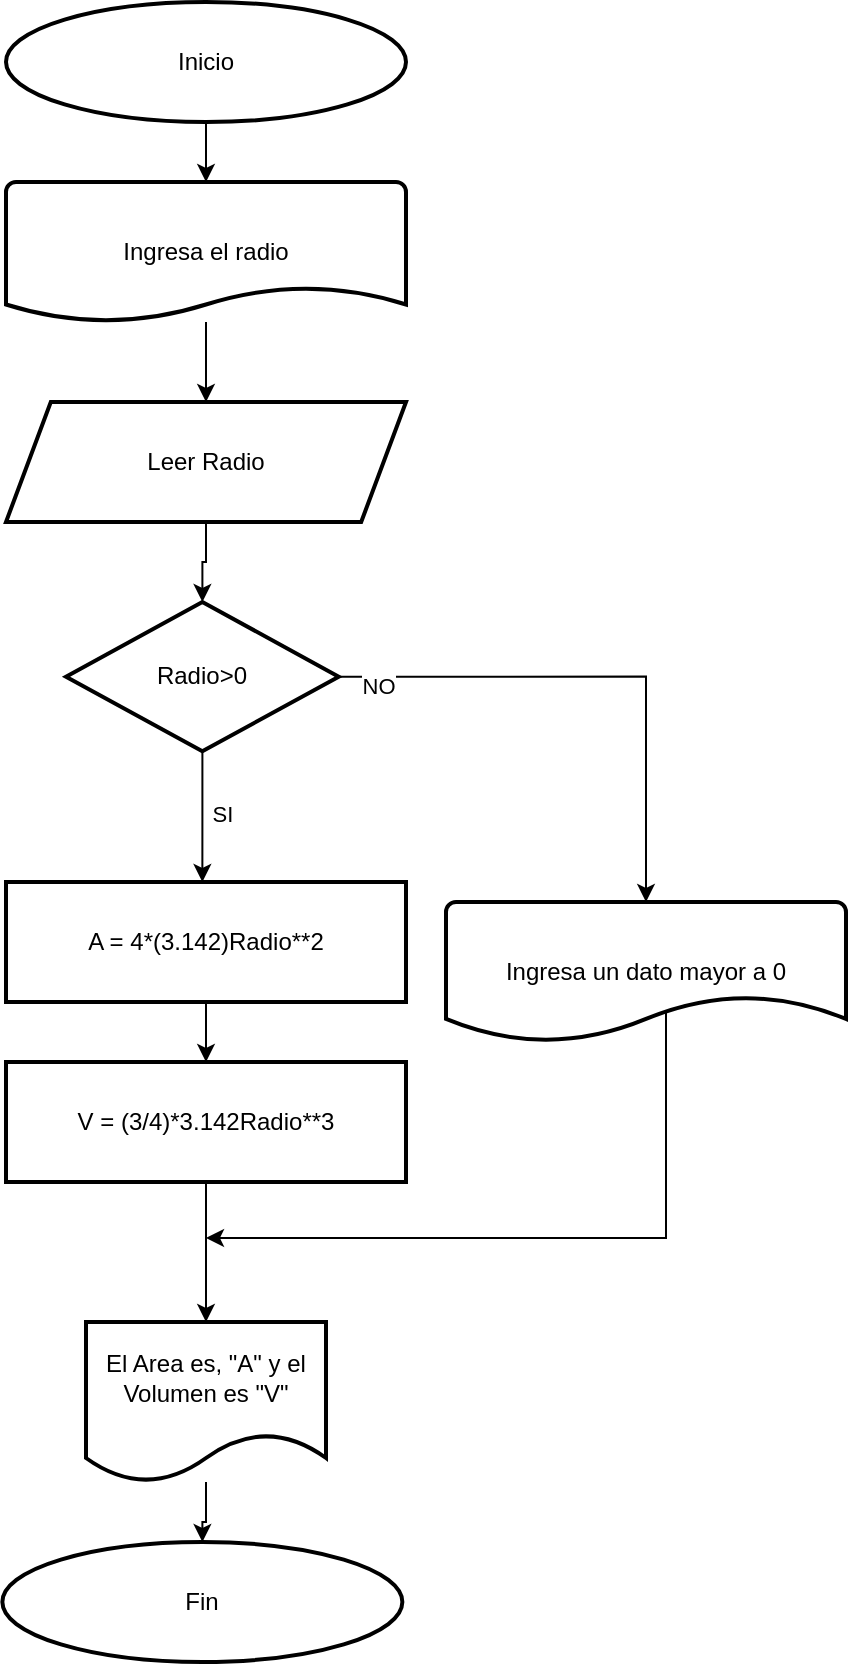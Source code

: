 <mxfile version="26.0.12">
  <diagram name="Página-1" id="h0Ks2oiWAQ2t9U3HUOyq">
    <mxGraphModel dx="1489" dy="807" grid="1" gridSize="10" guides="1" tooltips="1" connect="1" arrows="1" fold="1" page="1" pageScale="1" pageWidth="850" pageHeight="1100" math="0" shadow="0">
      <root>
        <mxCell id="0" />
        <mxCell id="1" parent="0" />
        <mxCell id="qqE1wTDJCGlCCUb7xO_F-3" value="" style="edgeStyle=orthogonalEdgeStyle;rounded=0;orthogonalLoop=1;jettySize=auto;html=1;" edge="1" parent="1" source="qqE1wTDJCGlCCUb7xO_F-1">
          <mxGeometry relative="1" as="geometry">
            <mxPoint x="280" y="100" as="targetPoint" />
          </mxGeometry>
        </mxCell>
        <mxCell id="qqE1wTDJCGlCCUb7xO_F-1" value="Inicio" style="strokeWidth=2;html=1;shape=mxgraph.flowchart.start_1;whiteSpace=wrap;" vertex="1" parent="1">
          <mxGeometry x="180" y="10" width="200" height="60" as="geometry" />
        </mxCell>
        <mxCell id="qqE1wTDJCGlCCUb7xO_F-34" value="" style="edgeStyle=orthogonalEdgeStyle;rounded=0;orthogonalLoop=1;jettySize=auto;html=1;" edge="1" parent="1" source="qqE1wTDJCGlCCUb7xO_F-6">
          <mxGeometry relative="1" as="geometry">
            <mxPoint x="280" y="210" as="targetPoint" />
          </mxGeometry>
        </mxCell>
        <mxCell id="qqE1wTDJCGlCCUb7xO_F-6" value="Ingresa el radio" style="strokeWidth=2;html=1;shape=mxgraph.flowchart.document2;whiteSpace=wrap;size=0.25;" vertex="1" parent="1">
          <mxGeometry x="180" y="100" width="200" height="70" as="geometry" />
        </mxCell>
        <mxCell id="qqE1wTDJCGlCCUb7xO_F-44" value="" style="edgeStyle=orthogonalEdgeStyle;rounded=0;orthogonalLoop=1;jettySize=auto;html=1;" edge="1" parent="1" source="qqE1wTDJCGlCCUb7xO_F-35" target="qqE1wTDJCGlCCUb7xO_F-40">
          <mxGeometry relative="1" as="geometry" />
        </mxCell>
        <mxCell id="qqE1wTDJCGlCCUb7xO_F-35" value="Leer Radio" style="shape=parallelogram;html=1;strokeWidth=2;perimeter=parallelogramPerimeter;whiteSpace=wrap;rounded=1;arcSize=0;size=0.112;" vertex="1" parent="1">
          <mxGeometry x="180" y="210" width="200" height="60" as="geometry" />
        </mxCell>
        <mxCell id="qqE1wTDJCGlCCUb7xO_F-47" value="" style="edgeStyle=orthogonalEdgeStyle;rounded=0;orthogonalLoop=1;jettySize=auto;html=1;" edge="1" parent="1" source="qqE1wTDJCGlCCUb7xO_F-45" target="qqE1wTDJCGlCCUb7xO_F-46">
          <mxGeometry relative="1" as="geometry" />
        </mxCell>
        <mxCell id="qqE1wTDJCGlCCUb7xO_F-45" value="A = 4*(3.142)Radio**2" style="rounded=1;whiteSpace=wrap;html=1;absoluteArcSize=1;arcSize=0;strokeWidth=2;" vertex="1" parent="1">
          <mxGeometry x="180" y="450" width="200" height="60" as="geometry" />
        </mxCell>
        <mxCell id="qqE1wTDJCGlCCUb7xO_F-49" value="" style="edgeStyle=orthogonalEdgeStyle;rounded=0;orthogonalLoop=1;jettySize=auto;html=1;" edge="1" parent="1" source="qqE1wTDJCGlCCUb7xO_F-46" target="qqE1wTDJCGlCCUb7xO_F-48">
          <mxGeometry relative="1" as="geometry" />
        </mxCell>
        <mxCell id="qqE1wTDJCGlCCUb7xO_F-46" value="V = (3/4)*3.142Radio**3" style="rounded=1;whiteSpace=wrap;html=1;absoluteArcSize=1;arcSize=0;strokeWidth=2;" vertex="1" parent="1">
          <mxGeometry x="180" y="540" width="200" height="60" as="geometry" />
        </mxCell>
        <mxCell id="qqE1wTDJCGlCCUb7xO_F-37" value="" style="edgeStyle=orthogonalEdgeStyle;rounded=0;orthogonalLoop=1;jettySize=auto;html=1;" edge="1" parent="1" source="qqE1wTDJCGlCCUb7xO_F-40">
          <mxGeometry relative="1" as="geometry">
            <mxPoint x="278.182" y="450" as="targetPoint" />
          </mxGeometry>
        </mxCell>
        <mxCell id="qqE1wTDJCGlCCUb7xO_F-38" value="SI" style="edgeLabel;html=1;align=center;verticalAlign=middle;resizable=0;points=[];" vertex="1" connectable="0" parent="qqE1wTDJCGlCCUb7xO_F-37">
          <mxGeometry x="-0.569" y="-2" relative="1" as="geometry">
            <mxPoint x="12" y="17" as="offset" />
          </mxGeometry>
        </mxCell>
        <mxCell id="qqE1wTDJCGlCCUb7xO_F-39" style="edgeStyle=orthogonalEdgeStyle;rounded=0;orthogonalLoop=1;jettySize=auto;html=1;exitX=1;exitY=0.5;exitDx=0;exitDy=0;exitPerimeter=0;" edge="1" parent="1" source="qqE1wTDJCGlCCUb7xO_F-40">
          <mxGeometry relative="1" as="geometry">
            <mxPoint x="346.364" y="347.333" as="targetPoint" />
          </mxGeometry>
        </mxCell>
        <mxCell id="qqE1wTDJCGlCCUb7xO_F-40" value="Radio&amp;gt;0" style="strokeWidth=2;html=1;shape=mxgraph.flowchart.decision;whiteSpace=wrap;" vertex="1" parent="1">
          <mxGeometry x="210" y="310" width="136.364" height="74.667" as="geometry" />
        </mxCell>
        <mxCell id="qqE1wTDJCGlCCUb7xO_F-51" value="" style="edgeStyle=orthogonalEdgeStyle;rounded=0;orthogonalLoop=1;jettySize=auto;html=1;" edge="1" parent="1" source="qqE1wTDJCGlCCUb7xO_F-48" target="qqE1wTDJCGlCCUb7xO_F-50">
          <mxGeometry relative="1" as="geometry" />
        </mxCell>
        <mxCell id="qqE1wTDJCGlCCUb7xO_F-48" value="El Area es, &quot;A&quot; y el Volumen es &quot;V&quot;" style="shape=document;whiteSpace=wrap;html=1;boundedLbl=1;rounded=1;arcSize=0;strokeWidth=2;" vertex="1" parent="1">
          <mxGeometry x="220" y="670" width="120" height="80" as="geometry" />
        </mxCell>
        <mxCell id="qqE1wTDJCGlCCUb7xO_F-50" value="Fin" style="strokeWidth=2;html=1;shape=mxgraph.flowchart.start_1;whiteSpace=wrap;" vertex="1" parent="1">
          <mxGeometry x="178.18" y="780" width="200" height="60" as="geometry" />
        </mxCell>
        <mxCell id="qqE1wTDJCGlCCUb7xO_F-55" value="" style="edgeStyle=orthogonalEdgeStyle;rounded=0;orthogonalLoop=1;jettySize=auto;html=1;exitX=1;exitY=0.5;exitDx=0;exitDy=0;exitPerimeter=0;" edge="1" parent="1" source="qqE1wTDJCGlCCUb7xO_F-40" target="qqE1wTDJCGlCCUb7xO_F-54">
          <mxGeometry relative="1" as="geometry">
            <mxPoint x="346" y="347" as="sourcePoint" />
            <mxPoint x="278" y="630" as="targetPoint" />
            <Array as="points" />
          </mxGeometry>
        </mxCell>
        <mxCell id="qqE1wTDJCGlCCUb7xO_F-56" value="NO" style="edgeLabel;html=1;align=center;verticalAlign=middle;resizable=0;points=[];" vertex="1" connectable="0" parent="qqE1wTDJCGlCCUb7xO_F-55">
          <mxGeometry x="-0.853" y="-4" relative="1" as="geometry">
            <mxPoint as="offset" />
          </mxGeometry>
        </mxCell>
        <mxCell id="qqE1wTDJCGlCCUb7xO_F-58" value="" style="edgeStyle=orthogonalEdgeStyle;rounded=0;orthogonalLoop=1;jettySize=auto;html=1;exitX=0.601;exitY=0.737;exitDx=0;exitDy=0;exitPerimeter=0;" edge="1" parent="1" source="qqE1wTDJCGlCCUb7xO_F-54">
          <mxGeometry relative="1" as="geometry">
            <mxPoint x="540" y="512.25" as="sourcePoint" />
            <mxPoint x="280" y="628" as="targetPoint" />
            <Array as="points">
              <mxPoint x="510" y="512" />
              <mxPoint x="510" y="628" />
            </Array>
          </mxGeometry>
        </mxCell>
        <mxCell id="qqE1wTDJCGlCCUb7xO_F-54" value="Ingresa un dato mayor a 0" style="strokeWidth=2;html=1;shape=mxgraph.flowchart.document2;whiteSpace=wrap;size=0.329;" vertex="1" parent="1">
          <mxGeometry x="400" y="460" width="200" height="70" as="geometry" />
        </mxCell>
      </root>
    </mxGraphModel>
  </diagram>
</mxfile>

